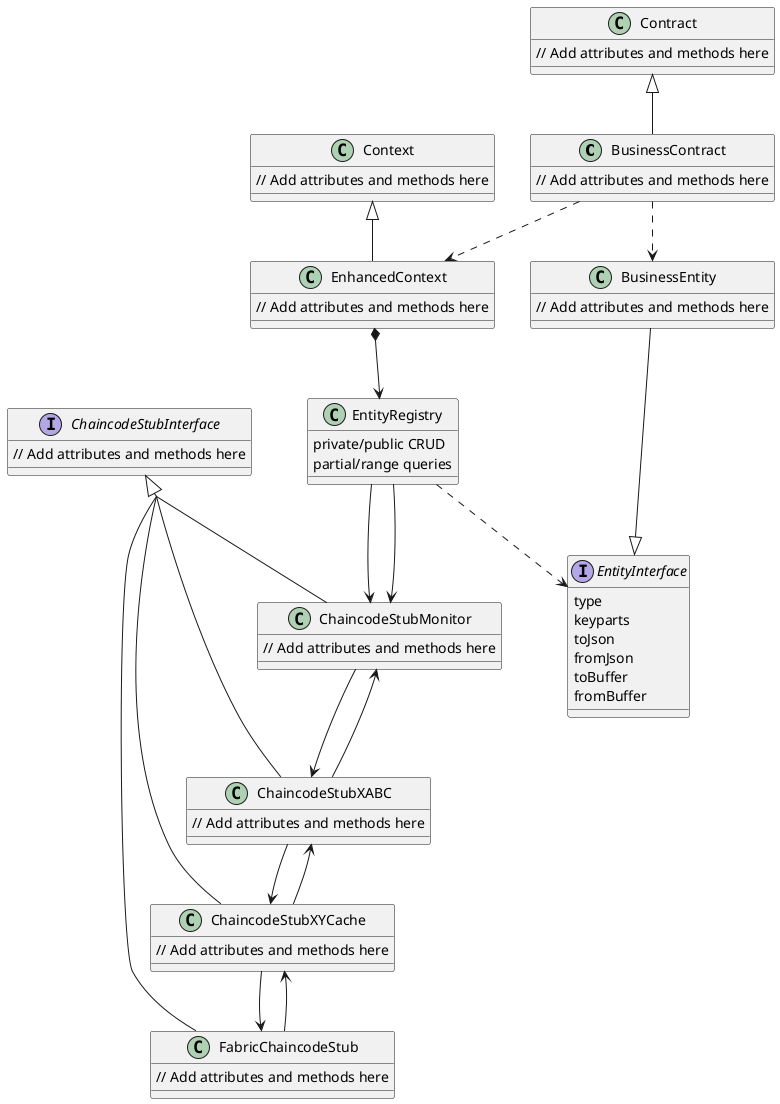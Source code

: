 @startuml "Specificaton"

BusinessContract ..> EnhancedContext
EnhancedContext *--> EntityRegistry
EntityRegistry --> ChaincodeStubMonitor
ChaincodeStubMonitor --> ChaincodeStubXABC
ChaincodeStubMonitor <-- ChaincodeStubXABC

ChaincodeStubXABC --> ChaincodeStubXYCache
ChaincodeStubXABC <-- ChaincodeStubXYCache

ChaincodeStubXYCache --> FabricChaincodeStub
ChaincodeStubXYCache <-- FabricChaincodeStub

BusinessContract ..> BusinessEntity

Contract <|-- BusinessContract

Context <|-- EnhancedContext
BusinessEntity --|> EntityInterface

EntityRegistry ..> EntityInterface
EntityRegistry --> ChaincodeStubMonitor

skinparam groupInheritance 2


ChaincodeStubInterface <|-- FabricChaincodeStub
ChaincodeStubInterface <|-- ChaincodeStubXYCache
ChaincodeStubInterface <|-- ChaincodeStubXABC
ChaincodeStubInterface <|-- ChaincodeStubMonitor


class BusinessContract {
  // Add attributes and methods here
}

class EnhancedContext {
  // Add attributes and methods here
}

class EntityRegistry {
  private/public CRUD
  partial/range queries
}

class ChaincodeStubMonitor {
  // Add attributes and methods here
}

class ChaincodeStubXABC {
  // Add attributes and methods here
}

class ChaincodeStubXYCache {
  // Add attributes and methods here
}

class FabricChaincodeStub {
  // Add attributes and methods here
}

class BusinessEntity {
  // Add attributes and methods here
}

class Contract {
  // Add attributes and methods here
}

class Context {
  // Add attributes and methods here
}

interface EntityInterface {
  type
  keyparts
  toJson
  fromJson
  toBuffer
  fromBuffer

}

interface ChaincodeStubInterface {
  // Add attributes and methods here
}

@enduml
